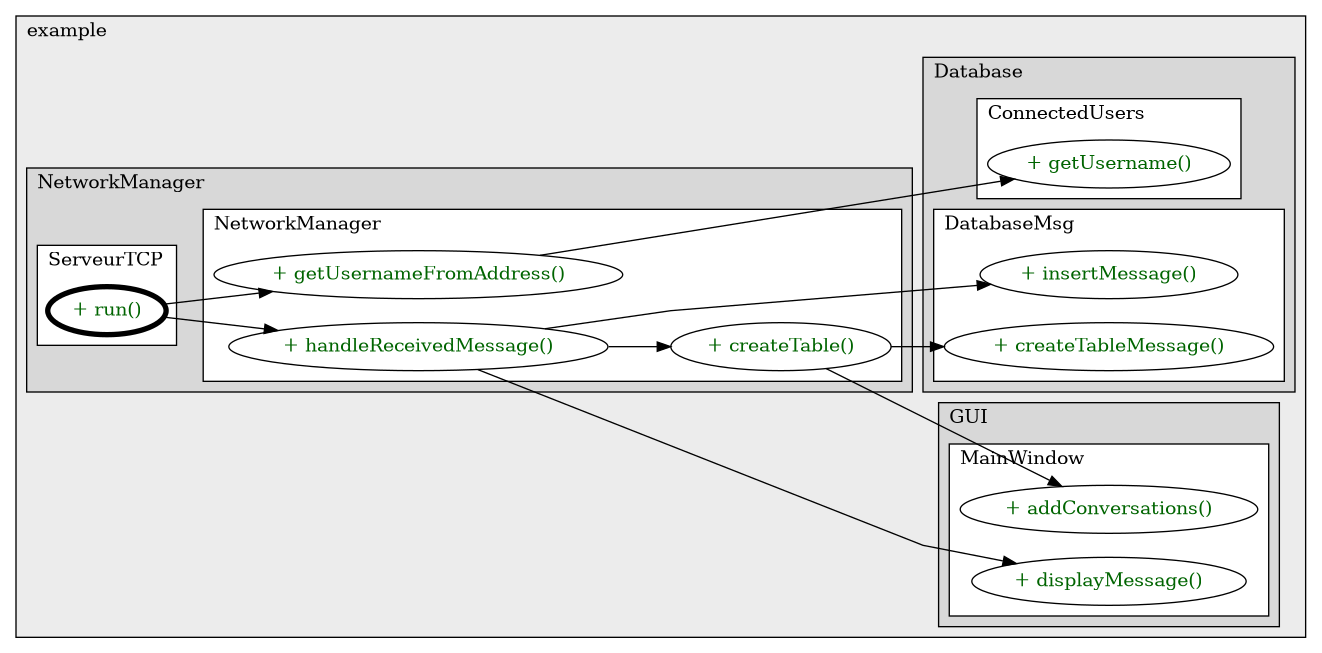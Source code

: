 @startuml

/' diagram meta data start
config=CallConfiguration;
{
  "rootMethod": "org.example.NetworkManager.ServeurTCP#run()",
  "projectClassification": {
    "searchMode": "OpenProject", // OpenProject, AllProjects
    "includedProjects": "",
    "pathEndKeywords": "*.impl",
    "isClientPath": "",
    "isClientName": "",
    "isTestPath": "",
    "isTestName": "",
    "isMappingPath": "",
    "isMappingName": "",
    "isDataAccessPath": "",
    "isDataAccessName": "",
    "isDataStructurePath": "",
    "isDataStructureName": "",
    "isInterfaceStructuresPath": "",
    "isInterfaceStructuresName": "",
    "isEntryPointPath": "",
    "isEntryPointName": "",
    "treatFinalFieldsAsMandatory": false
  },
  "graphRestriction": {
    "classPackageExcludeFilter": "",
    "classPackageIncludeFilter": "",
    "classNameExcludeFilter": "",
    "classNameIncludeFilter": "",
    "methodNameExcludeFilter": "",
    "methodNameIncludeFilter": "",
    "removeByInheritance": "", // inheritance/annotation based filtering is done in a second step
    "removeByAnnotation": "",
    "removeByClassPackage": "", // cleanup the graph after inheritance/annotation based filtering is done
    "removeByClassName": "",
    "cutMappings": false,
    "cutEnum": true,
    "cutTests": true,
    "cutClient": true,
    "cutDataAccess": true,
    "cutInterfaceStructures": true,
    "cutDataStructures": true,
    "cutGetterAndSetter": true,
    "cutConstructors": true
  },
  "graphTraversal": {
    "forwardDepth": 3,
    "backwardDepth": 3,
    "classPackageExcludeFilter": "",
    "classPackageIncludeFilter": "",
    "classNameExcludeFilter": "",
    "classNameIncludeFilter": "",
    "methodNameExcludeFilter": "",
    "methodNameIncludeFilter": "",
    "hideMappings": false,
    "hideDataStructures": false,
    "hidePrivateMethods": true,
    "hideInterfaceCalls": true, // indirection: implementation -> interface (is hidden) -> implementation
    "onlyShowApplicationEntryPoints": false, // root node is included
    "useMethodCallsForStructureDiagram": "ForwardOnly" // ForwardOnly, BothDirections, No
  },
  "details": {
    "aggregation": "GroupByClass", // ByClass, GroupByClass, None
    "showMethodParametersTypes": false,
    "showMethodParametersNames": false,
    "showMethodReturnType": false,
    "showPackageLevels": 2,
    "showCallOrder": false,
    "edgeMode": "MethodsOnly", // TypesOnly, MethodsOnly, TypesAndMethods, MethodsAndDirectTypeUsage
    "showDetailedClassStructure": false
  },
  "rootClass": "org.example.NetworkManager.ServeurTCP",
  "extensionCallbackMethod": "" // qualified.class.name#methodName - signature: public static String method(String)
}
diagram meta data end '/



digraph g {
    rankdir="LR"
    splines=polyline
    

'nodes 
subgraph cluster_1322970774 { 
   	label=example
	labeljust=l
	fillcolor="#ececec"
	style=filled
   
   subgraph cluster_1944040809 { 
   	label=GUI
	labeljust=l
	fillcolor="#d8d8d8"
	style=filled
   
   subgraph cluster_1100231978 { 
   	label=MainWindow
	labeljust=l
	fillcolor=white
	style=filled
   
   MainWindow1873443469XXXaddConversations1808118735[
	label="+ addConversations()"
	style=filled
	fillcolor=white
	tooltip="MainWindow

null"
	fontcolor=darkgreen
];

MainWindow1873443469XXXdisplayMessage1468174875[
	label="+ displayMessage()"
	style=filled
	fillcolor=white
	tooltip="MainWindow

null"
	fontcolor=darkgreen
];
} 
} 

subgraph cluster_206417603 { 
   	label=NetworkManager
	labeljust=l
	fillcolor="#d8d8d8"
	style=filled
   
   subgraph cluster_1047325174 { 
   	label=ServeurTCP
	labeljust=l
	fillcolor=white
	style=filled
   
   ServeurTCP1888815373XXXrun0[
	label="+ run()"
	style=filled
	fillcolor=white
	tooltip="ServeurTCP

null"
	penwidth=4
	fontcolor=darkgreen
];
} 

subgraph cluster_34530112 { 
   	label=NetworkManager
	labeljust=l
	fillcolor=white
	style=filled
   
   NetworkManager1888815373XXXcreateTable1808118735[
	label="+ createTable()"
	style=filled
	fillcolor=white
	tooltip="NetworkManager

null"
	fontcolor=darkgreen
];

NetworkManager1888815373XXXgetUsernameFromAddress1808118735[
	label="+ getUsernameFromAddress()"
	style=filled
	fillcolor=white
	tooltip="NetworkManager

null"
	fontcolor=darkgreen
];

NetworkManager1888815373XXXhandleReceivedMessage2013066710[
	label="+ handleReceivedMessage()"
	style=filled
	fillcolor=white
	tooltip="NetworkManager

null"
	fontcolor=darkgreen
];
} 
} 

subgraph cluster_499757665 { 
   	label=Database
	labeljust=l
	fillcolor="#d8d8d8"
	style=filled
   
   subgraph cluster_592411196 { 
   	label=ConnectedUsers
	labeljust=l
	fillcolor=white
	style=filled
   
   ConnectedUsers2088347497XXXgetUsername1808118735[
	label="+ getUsername()"
	style=filled
	fillcolor=white
	tooltip="ConnectedUsers

null"
	fontcolor=darkgreen
];
} 

subgraph cluster_772499231 { 
   	label=DatabaseMsg
	labeljust=l
	fillcolor=white
	style=filled
   
   DatabaseMsg2088347497XXXcreateTableMessage1808118735[
	label="+ createTableMessage()"
	style=filled
	fillcolor=white
	tooltip="DatabaseMsg

null"
	fontcolor=darkgreen
];

DatabaseMsg2088347497XXXinsertMessage1468174875[
	label="+ insertMessage()"
	style=filled
	fillcolor=white
	tooltip="DatabaseMsg

null"
	fontcolor=darkgreen
];
} 
} 
} 

'edges    
NetworkManager1888815373XXXcreateTable1808118735 -> DatabaseMsg2088347497XXXcreateTableMessage1808118735;
NetworkManager1888815373XXXcreateTable1808118735 -> MainWindow1873443469XXXaddConversations1808118735;
NetworkManager1888815373XXXgetUsernameFromAddress1808118735 -> ConnectedUsers2088347497XXXgetUsername1808118735;
NetworkManager1888815373XXXhandleReceivedMessage2013066710 -> DatabaseMsg2088347497XXXinsertMessage1468174875;
NetworkManager1888815373XXXhandleReceivedMessage2013066710 -> MainWindow1873443469XXXdisplayMessage1468174875;
NetworkManager1888815373XXXhandleReceivedMessage2013066710 -> NetworkManager1888815373XXXcreateTable1808118735;
ServeurTCP1888815373XXXrun0 -> NetworkManager1888815373XXXgetUsernameFromAddress1808118735;
ServeurTCP1888815373XXXrun0 -> NetworkManager1888815373XXXhandleReceivedMessage2013066710;
    
}
@enduml